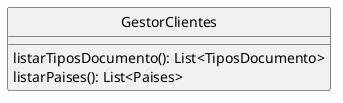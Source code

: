 @startuml GestorClientes
hide circle
class GestorClientes{
    listarTiposDocumento(): List<TiposDocumento>
    listarPaises(): List<Paises>
}

@enduml